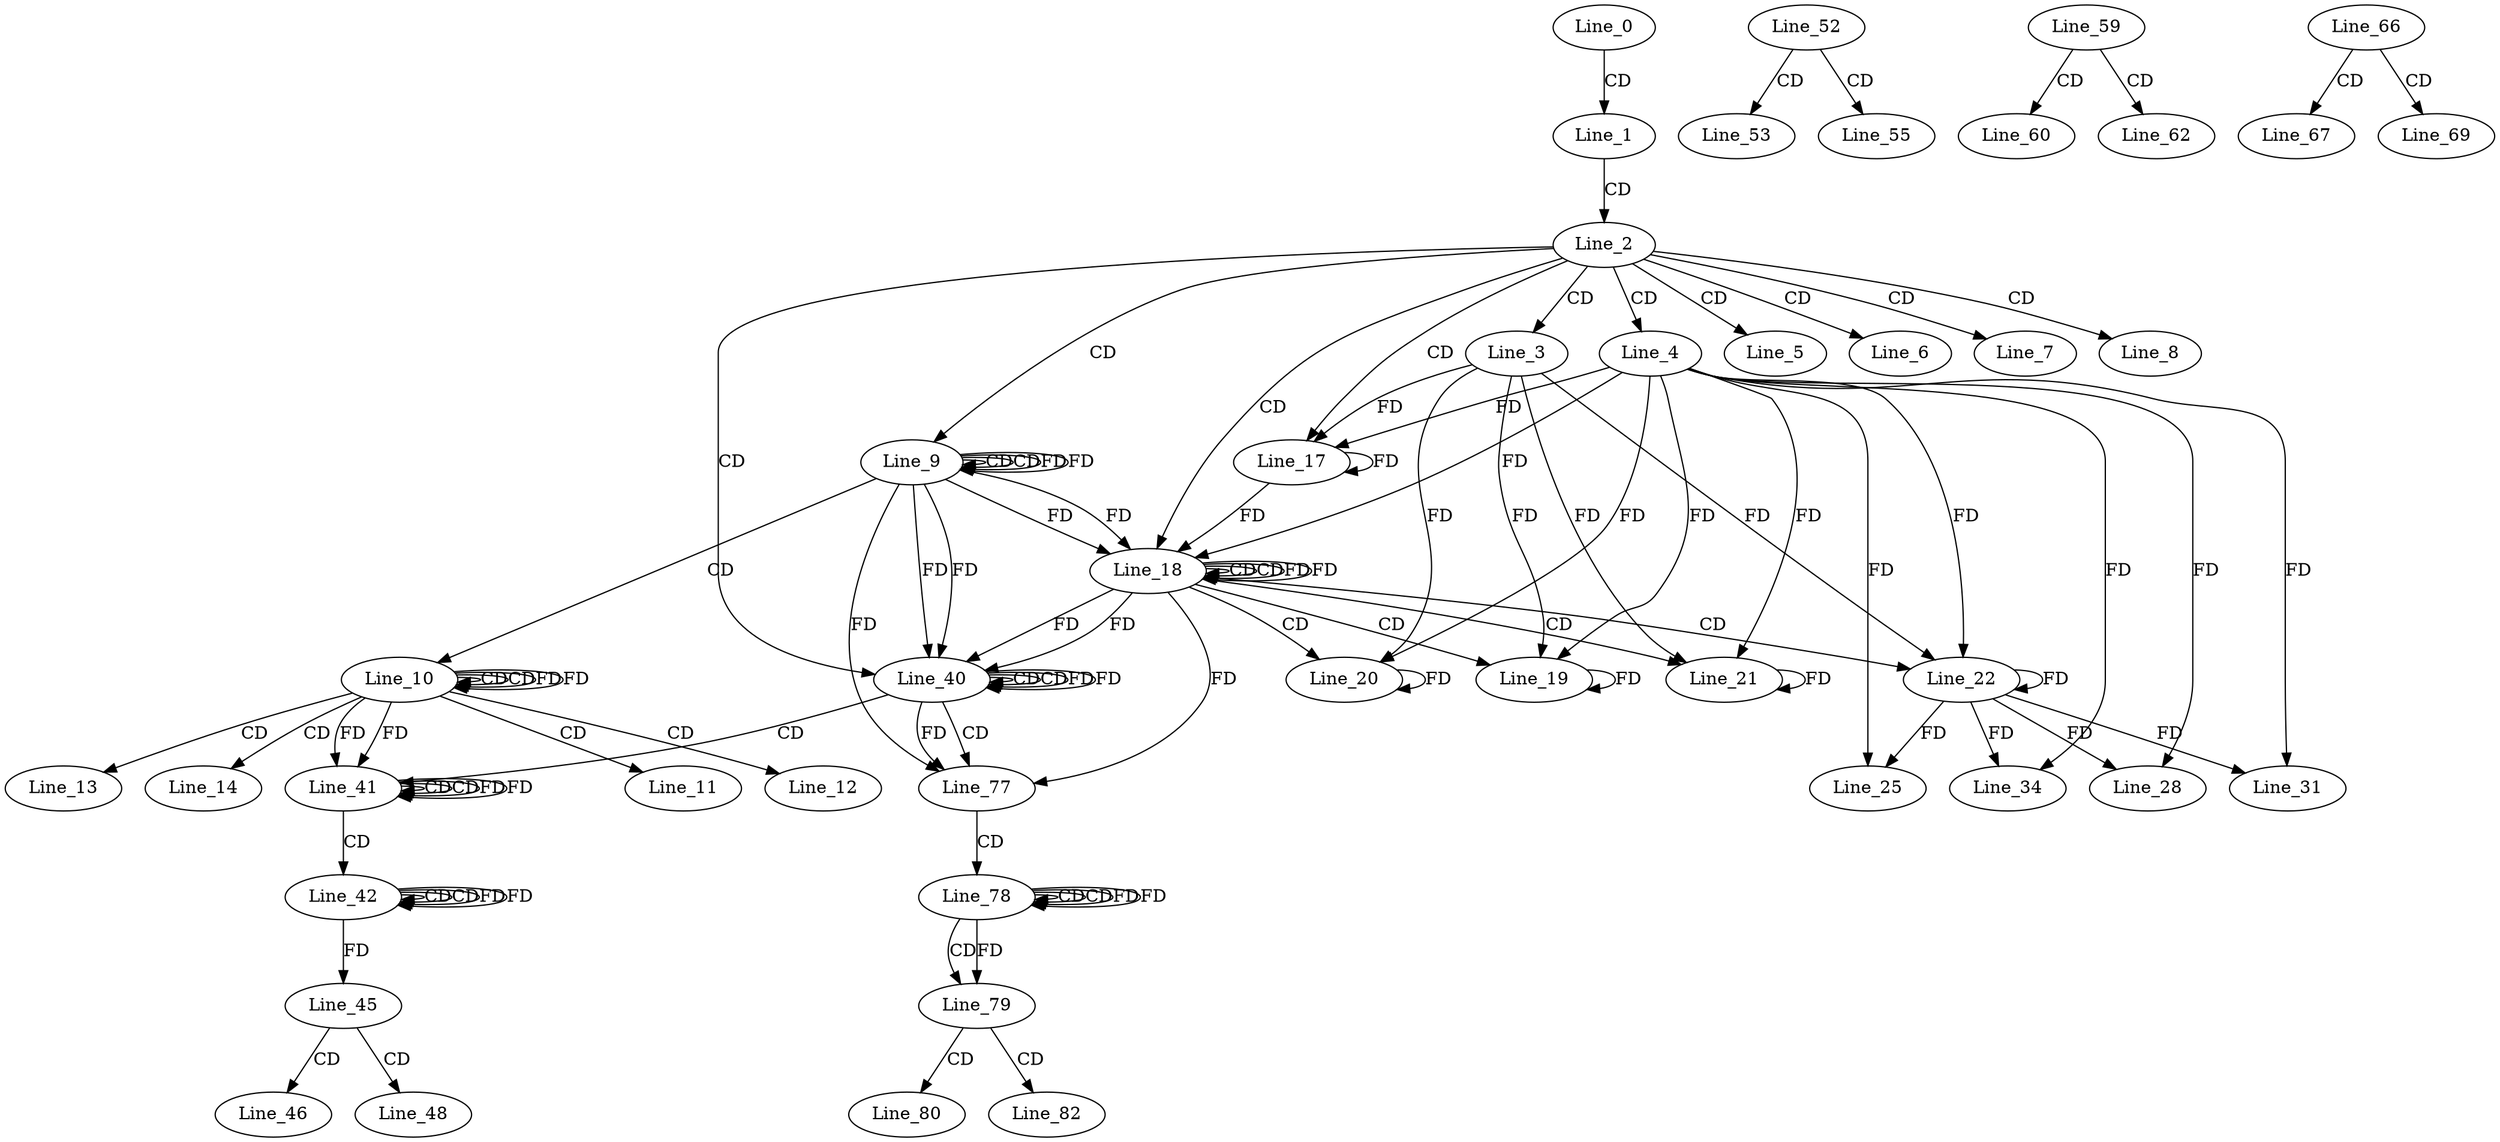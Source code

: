digraph G {
  Line_0;
  Line_1;
  Line_2;
  Line_3;
  Line_4;
  Line_5;
  Line_6;
  Line_7;
  Line_8;
  Line_9;
  Line_9;
  Line_9;
  Line_10;
  Line_10;
  Line_10;
  Line_11;
  Line_12;
  Line_13;
  Line_14;
  Line_17;
  Line_17;
  Line_18;
  Line_18;
  Line_18;
  Line_19;
  Line_19;
  Line_20;
  Line_20;
  Line_21;
  Line_21;
  Line_22;
  Line_22;
  Line_25;
  Line_28;
  Line_31;
  Line_34;
  Line_40;
  Line_40;
  Line_40;
  Line_41;
  Line_41;
  Line_41;
  Line_42;
  Line_42;
  Line_42;
  Line_45;
  Line_46;
  Line_48;
  Line_52;
  Line_53;
  Line_55;
  Line_59;
  Line_60;
  Line_62;
  Line_66;
  Line_67;
  Line_69;
  Line_77;
  Line_78;
  Line_78;
  Line_78;
  Line_79;
  Line_80;
  Line_82;
  Line_0 -> Line_1 [ label="CD" ];
  Line_1 -> Line_2 [ label="CD" ];
  Line_2 -> Line_3 [ label="CD" ];
  Line_2 -> Line_4 [ label="CD" ];
  Line_2 -> Line_5 [ label="CD" ];
  Line_2 -> Line_6 [ label="CD" ];
  Line_2 -> Line_7 [ label="CD" ];
  Line_2 -> Line_8 [ label="CD" ];
  Line_2 -> Line_9 [ label="CD" ];
  Line_9 -> Line_9 [ label="CD" ];
  Line_9 -> Line_9 [ label="CD" ];
  Line_9 -> Line_9 [ label="FD" ];
  Line_9 -> Line_10 [ label="CD" ];
  Line_10 -> Line_10 [ label="CD" ];
  Line_10 -> Line_10 [ label="CD" ];
  Line_10 -> Line_10 [ label="FD" ];
  Line_10 -> Line_11 [ label="CD" ];
  Line_10 -> Line_12 [ label="CD" ];
  Line_10 -> Line_13 [ label="CD" ];
  Line_10 -> Line_14 [ label="CD" ];
  Line_2 -> Line_17 [ label="CD" ];
  Line_4 -> Line_17 [ label="FD" ];
  Line_17 -> Line_17 [ label="FD" ];
  Line_3 -> Line_17 [ label="FD" ];
  Line_2 -> Line_18 [ label="CD" ];
  Line_18 -> Line_18 [ label="CD" ];
  Line_9 -> Line_18 [ label="FD" ];
  Line_4 -> Line_18 [ label="FD" ];
  Line_17 -> Line_18 [ label="FD" ];
  Line_18 -> Line_18 [ label="CD" ];
  Line_18 -> Line_18 [ label="FD" ];
  Line_9 -> Line_18 [ label="FD" ];
  Line_18 -> Line_19 [ label="CD" ];
  Line_19 -> Line_19 [ label="FD" ];
  Line_4 -> Line_19 [ label="FD" ];
  Line_3 -> Line_19 [ label="FD" ];
  Line_18 -> Line_20 [ label="CD" ];
  Line_20 -> Line_20 [ label="FD" ];
  Line_4 -> Line_20 [ label="FD" ];
  Line_3 -> Line_20 [ label="FD" ];
  Line_18 -> Line_21 [ label="CD" ];
  Line_21 -> Line_21 [ label="FD" ];
  Line_4 -> Line_21 [ label="FD" ];
  Line_3 -> Line_21 [ label="FD" ];
  Line_18 -> Line_22 [ label="CD" ];
  Line_22 -> Line_22 [ label="FD" ];
  Line_4 -> Line_22 [ label="FD" ];
  Line_3 -> Line_22 [ label="FD" ];
  Line_22 -> Line_25 [ label="FD" ];
  Line_4 -> Line_25 [ label="FD" ];
  Line_22 -> Line_28 [ label="FD" ];
  Line_4 -> Line_28 [ label="FD" ];
  Line_22 -> Line_31 [ label="FD" ];
  Line_4 -> Line_31 [ label="FD" ];
  Line_22 -> Line_34 [ label="FD" ];
  Line_4 -> Line_34 [ label="FD" ];
  Line_2 -> Line_40 [ label="CD" ];
  Line_40 -> Line_40 [ label="CD" ];
  Line_18 -> Line_40 [ label="FD" ];
  Line_9 -> Line_40 [ label="FD" ];
  Line_40 -> Line_40 [ label="CD" ];
  Line_40 -> Line_40 [ label="FD" ];
  Line_18 -> Line_40 [ label="FD" ];
  Line_9 -> Line_40 [ label="FD" ];
  Line_40 -> Line_41 [ label="CD" ];
  Line_41 -> Line_41 [ label="CD" ];
  Line_10 -> Line_41 [ label="FD" ];
  Line_41 -> Line_41 [ label="CD" ];
  Line_41 -> Line_41 [ label="FD" ];
  Line_10 -> Line_41 [ label="FD" ];
  Line_41 -> Line_42 [ label="CD" ];
  Line_42 -> Line_42 [ label="CD" ];
  Line_42 -> Line_42 [ label="CD" ];
  Line_42 -> Line_42 [ label="FD" ];
  Line_42 -> Line_45 [ label="FD" ];
  Line_45 -> Line_46 [ label="CD" ];
  Line_45 -> Line_48 [ label="CD" ];
  Line_52 -> Line_53 [ label="CD" ];
  Line_52 -> Line_55 [ label="CD" ];
  Line_59 -> Line_60 [ label="CD" ];
  Line_59 -> Line_62 [ label="CD" ];
  Line_66 -> Line_67 [ label="CD" ];
  Line_66 -> Line_69 [ label="CD" ];
  Line_40 -> Line_77 [ label="CD" ];
  Line_40 -> Line_77 [ label="FD" ];
  Line_18 -> Line_77 [ label="FD" ];
  Line_9 -> Line_77 [ label="FD" ];
  Line_77 -> Line_78 [ label="CD" ];
  Line_78 -> Line_78 [ label="CD" ];
  Line_78 -> Line_78 [ label="CD" ];
  Line_78 -> Line_78 [ label="FD" ];
  Line_78 -> Line_79 [ label="CD" ];
  Line_78 -> Line_79 [ label="FD" ];
  Line_79 -> Line_80 [ label="CD" ];
  Line_79 -> Line_82 [ label="CD" ];
  Line_9 -> Line_9 [ label="FD" ];
  Line_10 -> Line_10 [ label="FD" ];
  Line_18 -> Line_18 [ label="FD" ];
  Line_40 -> Line_40 [ label="FD" ];
  Line_41 -> Line_41 [ label="FD" ];
  Line_42 -> Line_42 [ label="FD" ];
  Line_78 -> Line_78 [ label="FD" ];
}
